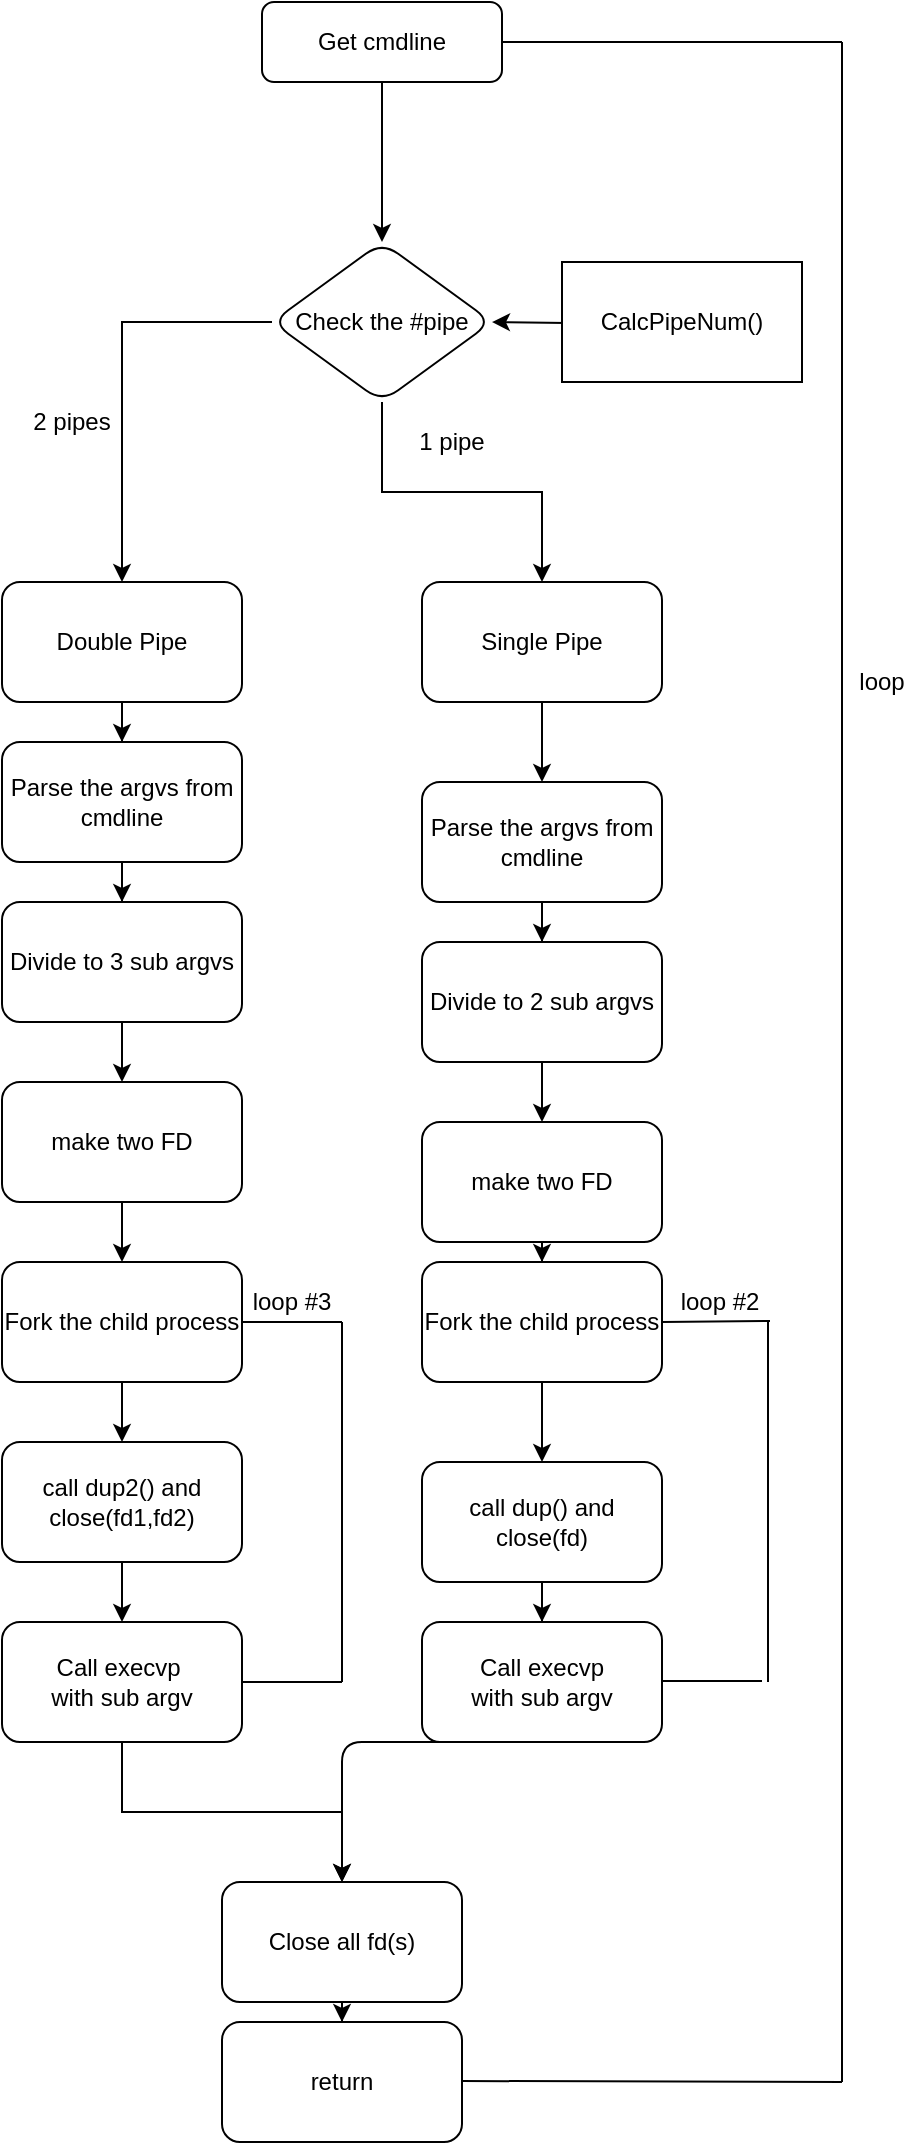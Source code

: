 <mxfile version="14.7.0" type="device"><diagram id="C5RBs43oDa-KdzZeNtuy" name="Page-1"><mxGraphModel dx="460" dy="752" grid="1" gridSize="10" guides="1" tooltips="1" connect="1" arrows="1" fold="1" page="1" pageScale="1" pageWidth="827" pageHeight="1169" math="0" shadow="0"><root><mxCell id="WIyWlLk6GJQsqaUBKTNV-0"/><mxCell id="WIyWlLk6GJQsqaUBKTNV-1" parent="WIyWlLk6GJQsqaUBKTNV-0"/><mxCell id="E8xXKZzgCdFHUFaRuiaU-0" value="" style="edgeStyle=orthogonalEdgeStyle;rounded=0;orthogonalLoop=1;jettySize=auto;html=1;" parent="WIyWlLk6GJQsqaUBKTNV-1" source="E8xXKZzgCdFHUFaRuiaU-1" target="E8xXKZzgCdFHUFaRuiaU-4" edge="1"><mxGeometry relative="1" as="geometry"/></mxCell><mxCell id="E8xXKZzgCdFHUFaRuiaU-1" value="Get cmdline" style="rounded=1;whiteSpace=wrap;html=1;fontSize=12;glass=0;strokeWidth=1;shadow=0;" parent="WIyWlLk6GJQsqaUBKTNV-1" vertex="1"><mxGeometry x="160" y="80" width="120" height="40" as="geometry"/></mxCell><mxCell id="E8xXKZzgCdFHUFaRuiaU-12" value="" style="edgeStyle=orthogonalEdgeStyle;rounded=0;orthogonalLoop=1;jettySize=auto;html=1;" parent="WIyWlLk6GJQsqaUBKTNV-1" source="E8xXKZzgCdFHUFaRuiaU-4" target="E8xXKZzgCdFHUFaRuiaU-11" edge="1"><mxGeometry relative="1" as="geometry"/></mxCell><mxCell id="E8xXKZzgCdFHUFaRuiaU-14" value="" style="edgeStyle=orthogonalEdgeStyle;rounded=0;orthogonalLoop=1;jettySize=auto;html=1;" parent="WIyWlLk6GJQsqaUBKTNV-1" source="E8xXKZzgCdFHUFaRuiaU-4" target="E8xXKZzgCdFHUFaRuiaU-13" edge="1"><mxGeometry relative="1" as="geometry"/></mxCell><mxCell id="E8xXKZzgCdFHUFaRuiaU-4" value="Check the #pipe" style="rhombus;whiteSpace=wrap;html=1;rounded=1;shadow=0;strokeWidth=1;glass=0;" parent="WIyWlLk6GJQsqaUBKTNV-1" vertex="1"><mxGeometry x="165" y="200" width="110" height="80" as="geometry"/></mxCell><mxCell id="E8xXKZzgCdFHUFaRuiaU-5" value="" style="edgeStyle=orthogonalEdgeStyle;rounded=0;orthogonalLoop=1;jettySize=auto;html=1;" parent="WIyWlLk6GJQsqaUBKTNV-1" target="E8xXKZzgCdFHUFaRuiaU-4" edge="1"><mxGeometry relative="1" as="geometry"><mxPoint x="350" y="240" as="sourcePoint"/></mxGeometry></mxCell><mxCell id="E8xXKZzgCdFHUFaRuiaU-8" value="CalcPipeNum()" style="rounded=0;whiteSpace=wrap;html=1;" parent="WIyWlLk6GJQsqaUBKTNV-1" vertex="1"><mxGeometry x="310" y="210" width="120" height="60" as="geometry"/></mxCell><mxCell id="E8xXKZzgCdFHUFaRuiaU-41" value="" style="edgeStyle=orthogonalEdgeStyle;rounded=0;orthogonalLoop=1;jettySize=auto;html=1;" parent="WIyWlLk6GJQsqaUBKTNV-1" source="E8xXKZzgCdFHUFaRuiaU-11" target="E8xXKZzgCdFHUFaRuiaU-30" edge="1"><mxGeometry relative="1" as="geometry"/></mxCell><mxCell id="E8xXKZzgCdFHUFaRuiaU-11" value="Single Pipe" style="rounded=1;whiteSpace=wrap;html=1;shadow=0;strokeWidth=1;glass=0;" parent="WIyWlLk6GJQsqaUBKTNV-1" vertex="1"><mxGeometry x="240" y="370" width="120" height="60" as="geometry"/></mxCell><mxCell id="E8xXKZzgCdFHUFaRuiaU-18" value="" style="edgeStyle=orthogonalEdgeStyle;rounded=0;orthogonalLoop=1;jettySize=auto;html=1;" parent="WIyWlLk6GJQsqaUBKTNV-1" source="E8xXKZzgCdFHUFaRuiaU-13" target="E8xXKZzgCdFHUFaRuiaU-17" edge="1"><mxGeometry relative="1" as="geometry"/></mxCell><mxCell id="E8xXKZzgCdFHUFaRuiaU-13" value="Double Pipe" style="whiteSpace=wrap;html=1;rounded=1;shadow=0;strokeWidth=1;glass=0;" parent="WIyWlLk6GJQsqaUBKTNV-1" vertex="1"><mxGeometry x="30" y="370" width="120" height="60" as="geometry"/></mxCell><mxCell id="E8xXKZzgCdFHUFaRuiaU-20" value="" style="edgeStyle=orthogonalEdgeStyle;rounded=0;orthogonalLoop=1;jettySize=auto;html=1;" parent="WIyWlLk6GJQsqaUBKTNV-1" source="E8xXKZzgCdFHUFaRuiaU-17" target="E8xXKZzgCdFHUFaRuiaU-19" edge="1"><mxGeometry relative="1" as="geometry"/></mxCell><mxCell id="E8xXKZzgCdFHUFaRuiaU-17" value="Parse the argvs from cmdline" style="whiteSpace=wrap;html=1;rounded=1;shadow=0;strokeWidth=1;glass=0;" parent="WIyWlLk6GJQsqaUBKTNV-1" vertex="1"><mxGeometry x="30" y="450" width="120" height="60" as="geometry"/></mxCell><mxCell id="E8xXKZzgCdFHUFaRuiaU-22" value="" style="edgeStyle=orthogonalEdgeStyle;rounded=0;orthogonalLoop=1;jettySize=auto;html=1;" parent="WIyWlLk6GJQsqaUBKTNV-1" source="E8xXKZzgCdFHUFaRuiaU-19" target="E8xXKZzgCdFHUFaRuiaU-21" edge="1"><mxGeometry relative="1" as="geometry"/></mxCell><mxCell id="E8xXKZzgCdFHUFaRuiaU-19" value="Divide to 3 sub argvs" style="whiteSpace=wrap;html=1;rounded=1;shadow=0;strokeWidth=1;glass=0;" parent="WIyWlLk6GJQsqaUBKTNV-1" vertex="1"><mxGeometry x="30" y="530" width="120" height="60" as="geometry"/></mxCell><mxCell id="E8xXKZzgCdFHUFaRuiaU-24" value="" style="edgeStyle=orthogonalEdgeStyle;rounded=0;orthogonalLoop=1;jettySize=auto;html=1;" parent="WIyWlLk6GJQsqaUBKTNV-1" source="E8xXKZzgCdFHUFaRuiaU-21" target="E8xXKZzgCdFHUFaRuiaU-23" edge="1"><mxGeometry relative="1" as="geometry"/></mxCell><mxCell id="E8xXKZzgCdFHUFaRuiaU-21" value="make two FD" style="whiteSpace=wrap;html=1;rounded=1;shadow=0;strokeWidth=1;glass=0;" parent="WIyWlLk6GJQsqaUBKTNV-1" vertex="1"><mxGeometry x="30" y="620" width="120" height="60" as="geometry"/></mxCell><mxCell id="E8xXKZzgCdFHUFaRuiaU-26" value="" style="edgeStyle=orthogonalEdgeStyle;rounded=0;orthogonalLoop=1;jettySize=auto;html=1;" parent="WIyWlLk6GJQsqaUBKTNV-1" source="E8xXKZzgCdFHUFaRuiaU-23" target="E8xXKZzgCdFHUFaRuiaU-25" edge="1"><mxGeometry relative="1" as="geometry"/></mxCell><mxCell id="E8xXKZzgCdFHUFaRuiaU-23" value="Fork the child process" style="whiteSpace=wrap;html=1;rounded=1;shadow=0;strokeWidth=1;glass=0;" parent="WIyWlLk6GJQsqaUBKTNV-1" vertex="1"><mxGeometry x="30" y="710" width="120" height="60" as="geometry"/></mxCell><mxCell id="E8xXKZzgCdFHUFaRuiaU-28" value="" style="edgeStyle=orthogonalEdgeStyle;rounded=0;orthogonalLoop=1;jettySize=auto;html=1;" parent="WIyWlLk6GJQsqaUBKTNV-1" source="E8xXKZzgCdFHUFaRuiaU-25" target="E8xXKZzgCdFHUFaRuiaU-27" edge="1"><mxGeometry relative="1" as="geometry"/></mxCell><mxCell id="E8xXKZzgCdFHUFaRuiaU-25" value="call dup2() and close(fd1,fd2)" style="whiteSpace=wrap;html=1;rounded=1;shadow=0;strokeWidth=1;glass=0;" parent="WIyWlLk6GJQsqaUBKTNV-1" vertex="1"><mxGeometry x="30" y="800" width="120" height="60" as="geometry"/></mxCell><mxCell id="E8xXKZzgCdFHUFaRuiaU-55" value="" style="edgeStyle=orthogonalEdgeStyle;rounded=0;orthogonalLoop=1;jettySize=auto;html=1;" parent="WIyWlLk6GJQsqaUBKTNV-1" source="E8xXKZzgCdFHUFaRuiaU-27" target="E8xXKZzgCdFHUFaRuiaU-54" edge="1"><mxGeometry relative="1" as="geometry"/></mxCell><mxCell id="E8xXKZzgCdFHUFaRuiaU-27" value="Call execvp&amp;nbsp;&lt;br&gt;with sub argv" style="whiteSpace=wrap;html=1;rounded=1;shadow=0;strokeWidth=1;glass=0;" parent="WIyWlLk6GJQsqaUBKTNV-1" vertex="1"><mxGeometry x="30" y="890" width="120" height="60" as="geometry"/></mxCell><mxCell id="E8xXKZzgCdFHUFaRuiaU-29" value="" style="edgeStyle=orthogonalEdgeStyle;rounded=0;orthogonalLoop=1;jettySize=auto;html=1;" parent="WIyWlLk6GJQsqaUBKTNV-1" source="E8xXKZzgCdFHUFaRuiaU-30" target="E8xXKZzgCdFHUFaRuiaU-32" edge="1"><mxGeometry relative="1" as="geometry"/></mxCell><mxCell id="E8xXKZzgCdFHUFaRuiaU-30" value="Parse the argvs from cmdline" style="whiteSpace=wrap;html=1;rounded=1;shadow=0;strokeWidth=1;glass=0;" parent="WIyWlLk6GJQsqaUBKTNV-1" vertex="1"><mxGeometry x="240" y="470" width="120" height="60" as="geometry"/></mxCell><mxCell id="E8xXKZzgCdFHUFaRuiaU-31" value="" style="edgeStyle=orthogonalEdgeStyle;rounded=0;orthogonalLoop=1;jettySize=auto;html=1;" parent="WIyWlLk6GJQsqaUBKTNV-1" source="E8xXKZzgCdFHUFaRuiaU-32" target="E8xXKZzgCdFHUFaRuiaU-34" edge="1"><mxGeometry relative="1" as="geometry"/></mxCell><mxCell id="E8xXKZzgCdFHUFaRuiaU-32" value="Divide to 2 sub argvs" style="whiteSpace=wrap;html=1;rounded=1;shadow=0;strokeWidth=1;glass=0;" parent="WIyWlLk6GJQsqaUBKTNV-1" vertex="1"><mxGeometry x="240" y="550" width="120" height="60" as="geometry"/></mxCell><mxCell id="E8xXKZzgCdFHUFaRuiaU-33" value="" style="edgeStyle=orthogonalEdgeStyle;rounded=0;orthogonalLoop=1;jettySize=auto;html=1;" parent="WIyWlLk6GJQsqaUBKTNV-1" source="E8xXKZzgCdFHUFaRuiaU-34" target="E8xXKZzgCdFHUFaRuiaU-36" edge="1"><mxGeometry relative="1" as="geometry"/></mxCell><mxCell id="E8xXKZzgCdFHUFaRuiaU-34" value="make two FD" style="whiteSpace=wrap;html=1;rounded=1;shadow=0;strokeWidth=1;glass=0;" parent="WIyWlLk6GJQsqaUBKTNV-1" vertex="1"><mxGeometry x="240" y="640" width="120" height="60" as="geometry"/></mxCell><mxCell id="E8xXKZzgCdFHUFaRuiaU-35" value="" style="edgeStyle=orthogonalEdgeStyle;rounded=0;orthogonalLoop=1;jettySize=auto;html=1;" parent="WIyWlLk6GJQsqaUBKTNV-1" source="E8xXKZzgCdFHUFaRuiaU-36" target="E8xXKZzgCdFHUFaRuiaU-38" edge="1"><mxGeometry relative="1" as="geometry"/></mxCell><mxCell id="E8xXKZzgCdFHUFaRuiaU-36" value="Fork the child process" style="whiteSpace=wrap;html=1;rounded=1;shadow=0;strokeWidth=1;glass=0;" parent="WIyWlLk6GJQsqaUBKTNV-1" vertex="1"><mxGeometry x="240" y="710" width="120" height="60" as="geometry"/></mxCell><mxCell id="E8xXKZzgCdFHUFaRuiaU-37" value="" style="edgeStyle=orthogonalEdgeStyle;rounded=0;orthogonalLoop=1;jettySize=auto;html=1;" parent="WIyWlLk6GJQsqaUBKTNV-1" source="E8xXKZzgCdFHUFaRuiaU-38" target="E8xXKZzgCdFHUFaRuiaU-39" edge="1"><mxGeometry relative="1" as="geometry"/></mxCell><mxCell id="E8xXKZzgCdFHUFaRuiaU-38" value="call dup() and close(fd)" style="whiteSpace=wrap;html=1;rounded=1;shadow=0;strokeWidth=1;glass=0;" parent="WIyWlLk6GJQsqaUBKTNV-1" vertex="1"><mxGeometry x="240" y="810" width="120" height="60" as="geometry"/></mxCell><mxCell id="E8xXKZzgCdFHUFaRuiaU-39" value="Call execvp &lt;br&gt;with sub argv" style="whiteSpace=wrap;html=1;rounded=1;shadow=0;strokeWidth=1;glass=0;" parent="WIyWlLk6GJQsqaUBKTNV-1" vertex="1"><mxGeometry x="240" y="890" width="120" height="60" as="geometry"/></mxCell><mxCell id="E8xXKZzgCdFHUFaRuiaU-43" value="" style="endArrow=none;html=1;" parent="WIyWlLk6GJQsqaUBKTNV-1" edge="1"><mxGeometry width="50" height="50" relative="1" as="geometry"><mxPoint x="150" y="920" as="sourcePoint"/><mxPoint x="200" y="920" as="targetPoint"/></mxGeometry></mxCell><mxCell id="E8xXKZzgCdFHUFaRuiaU-44" value="" style="endArrow=none;html=1;" parent="WIyWlLk6GJQsqaUBKTNV-1" edge="1"><mxGeometry width="50" height="50" relative="1" as="geometry"><mxPoint x="200" y="920" as="sourcePoint"/><mxPoint x="200" y="740" as="targetPoint"/></mxGeometry></mxCell><mxCell id="E8xXKZzgCdFHUFaRuiaU-45" value="" style="endArrow=none;html=1;" parent="WIyWlLk6GJQsqaUBKTNV-1" edge="1"><mxGeometry width="50" height="50" relative="1" as="geometry"><mxPoint x="150" y="740" as="sourcePoint"/><mxPoint x="200" y="740" as="targetPoint"/></mxGeometry></mxCell><mxCell id="E8xXKZzgCdFHUFaRuiaU-46" value="" style="endArrow=none;html=1;" parent="WIyWlLk6GJQsqaUBKTNV-1" edge="1"><mxGeometry width="50" height="50" relative="1" as="geometry"><mxPoint x="360" y="919.5" as="sourcePoint"/><mxPoint x="410" y="919.5" as="targetPoint"/></mxGeometry></mxCell><mxCell id="E8xXKZzgCdFHUFaRuiaU-47" value="" style="endArrow=none;html=1;" parent="WIyWlLk6GJQsqaUBKTNV-1" edge="1"><mxGeometry width="50" height="50" relative="1" as="geometry"><mxPoint x="413" y="920" as="sourcePoint"/><mxPoint x="413" y="740" as="targetPoint"/></mxGeometry></mxCell><mxCell id="E8xXKZzgCdFHUFaRuiaU-48" value="" style="endArrow=none;html=1;" parent="WIyWlLk6GJQsqaUBKTNV-1" edge="1"><mxGeometry width="50" height="50" relative="1" as="geometry"><mxPoint x="360" y="740" as="sourcePoint"/><mxPoint x="414" y="739.5" as="targetPoint"/></mxGeometry></mxCell><mxCell id="E8xXKZzgCdFHUFaRuiaU-49" value="loop #3" style="text;html=1;strokeColor=none;fillColor=none;align=center;verticalAlign=middle;whiteSpace=wrap;rounded=0;" parent="WIyWlLk6GJQsqaUBKTNV-1" vertex="1"><mxGeometry x="150" y="720" width="50" height="20" as="geometry"/></mxCell><mxCell id="E8xXKZzgCdFHUFaRuiaU-50" value="loop #2" style="text;html=1;strokeColor=none;fillColor=none;align=center;verticalAlign=middle;whiteSpace=wrap;rounded=0;" parent="WIyWlLk6GJQsqaUBKTNV-1" vertex="1"><mxGeometry x="364" y="720" width="50" height="20" as="geometry"/></mxCell><mxCell id="E8xXKZzgCdFHUFaRuiaU-51" value="2 pipes" style="text;html=1;strokeColor=none;fillColor=none;align=center;verticalAlign=middle;whiteSpace=wrap;rounded=0;" parent="WIyWlLk6GJQsqaUBKTNV-1" vertex="1"><mxGeometry x="40" y="280" width="50" height="20" as="geometry"/></mxCell><mxCell id="E8xXKZzgCdFHUFaRuiaU-53" value="1 pipe" style="text;html=1;strokeColor=none;fillColor=none;align=center;verticalAlign=middle;whiteSpace=wrap;rounded=0;" parent="WIyWlLk6GJQsqaUBKTNV-1" vertex="1"><mxGeometry x="230" y="290" width="50" height="20" as="geometry"/></mxCell><mxCell id="E8xXKZzgCdFHUFaRuiaU-60" value="" style="edgeStyle=orthogonalEdgeStyle;rounded=0;orthogonalLoop=1;jettySize=auto;html=1;" parent="WIyWlLk6GJQsqaUBKTNV-1" source="E8xXKZzgCdFHUFaRuiaU-54" target="E8xXKZzgCdFHUFaRuiaU-59" edge="1"><mxGeometry relative="1" as="geometry"/></mxCell><mxCell id="E8xXKZzgCdFHUFaRuiaU-54" value="Close all fd(s)" style="whiteSpace=wrap;html=1;rounded=1;shadow=0;strokeWidth=1;glass=0;" parent="WIyWlLk6GJQsqaUBKTNV-1" vertex="1"><mxGeometry x="140" y="1020" width="120" height="60" as="geometry"/></mxCell><mxCell id="E8xXKZzgCdFHUFaRuiaU-58" value="" style="endArrow=classic;html=1;entryX=0.5;entryY=0;entryDx=0;entryDy=0;" parent="WIyWlLk6GJQsqaUBKTNV-1" target="E8xXKZzgCdFHUFaRuiaU-54" edge="1"><mxGeometry width="50" height="50" relative="1" as="geometry"><mxPoint x="300" y="950" as="sourcePoint"/><mxPoint x="350" y="900" as="targetPoint"/><Array as="points"><mxPoint x="200" y="950"/></Array></mxGeometry></mxCell><mxCell id="E8xXKZzgCdFHUFaRuiaU-59" value="return" style="whiteSpace=wrap;html=1;rounded=1;shadow=0;strokeWidth=1;glass=0;" parent="WIyWlLk6GJQsqaUBKTNV-1" vertex="1"><mxGeometry x="140" y="1090" width="120" height="60" as="geometry"/></mxCell><mxCell id="H-_bpvG0HD1Bn6gzu4pJ-0" value="" style="endArrow=none;html=1;" edge="1" parent="WIyWlLk6GJQsqaUBKTNV-1"><mxGeometry width="50" height="50" relative="1" as="geometry"><mxPoint x="450" y="1120" as="sourcePoint"/><mxPoint x="260" y="1119.5" as="targetPoint"/></mxGeometry></mxCell><mxCell id="H-_bpvG0HD1Bn6gzu4pJ-2" value="" style="endArrow=none;html=1;" edge="1" parent="WIyWlLk6GJQsqaUBKTNV-1"><mxGeometry width="50" height="50" relative="1" as="geometry"><mxPoint x="450" y="1120" as="sourcePoint"/><mxPoint x="450" y="100" as="targetPoint"/></mxGeometry></mxCell><mxCell id="H-_bpvG0HD1Bn6gzu4pJ-3" value="" style="endArrow=none;html=1;entryX=1;entryY=0.5;entryDx=0;entryDy=0;" edge="1" parent="WIyWlLk6GJQsqaUBKTNV-1" target="E8xXKZzgCdFHUFaRuiaU-1"><mxGeometry width="50" height="50" relative="1" as="geometry"><mxPoint x="450" y="100" as="sourcePoint"/><mxPoint x="500" y="50" as="targetPoint"/></mxGeometry></mxCell><mxCell id="H-_bpvG0HD1Bn6gzu4pJ-4" value="loop" style="text;html=1;strokeColor=none;fillColor=none;align=center;verticalAlign=middle;whiteSpace=wrap;rounded=0;" vertex="1" parent="WIyWlLk6GJQsqaUBKTNV-1"><mxGeometry x="450" y="410" width="40" height="20" as="geometry"/></mxCell></root></mxGraphModel></diagram></mxfile>